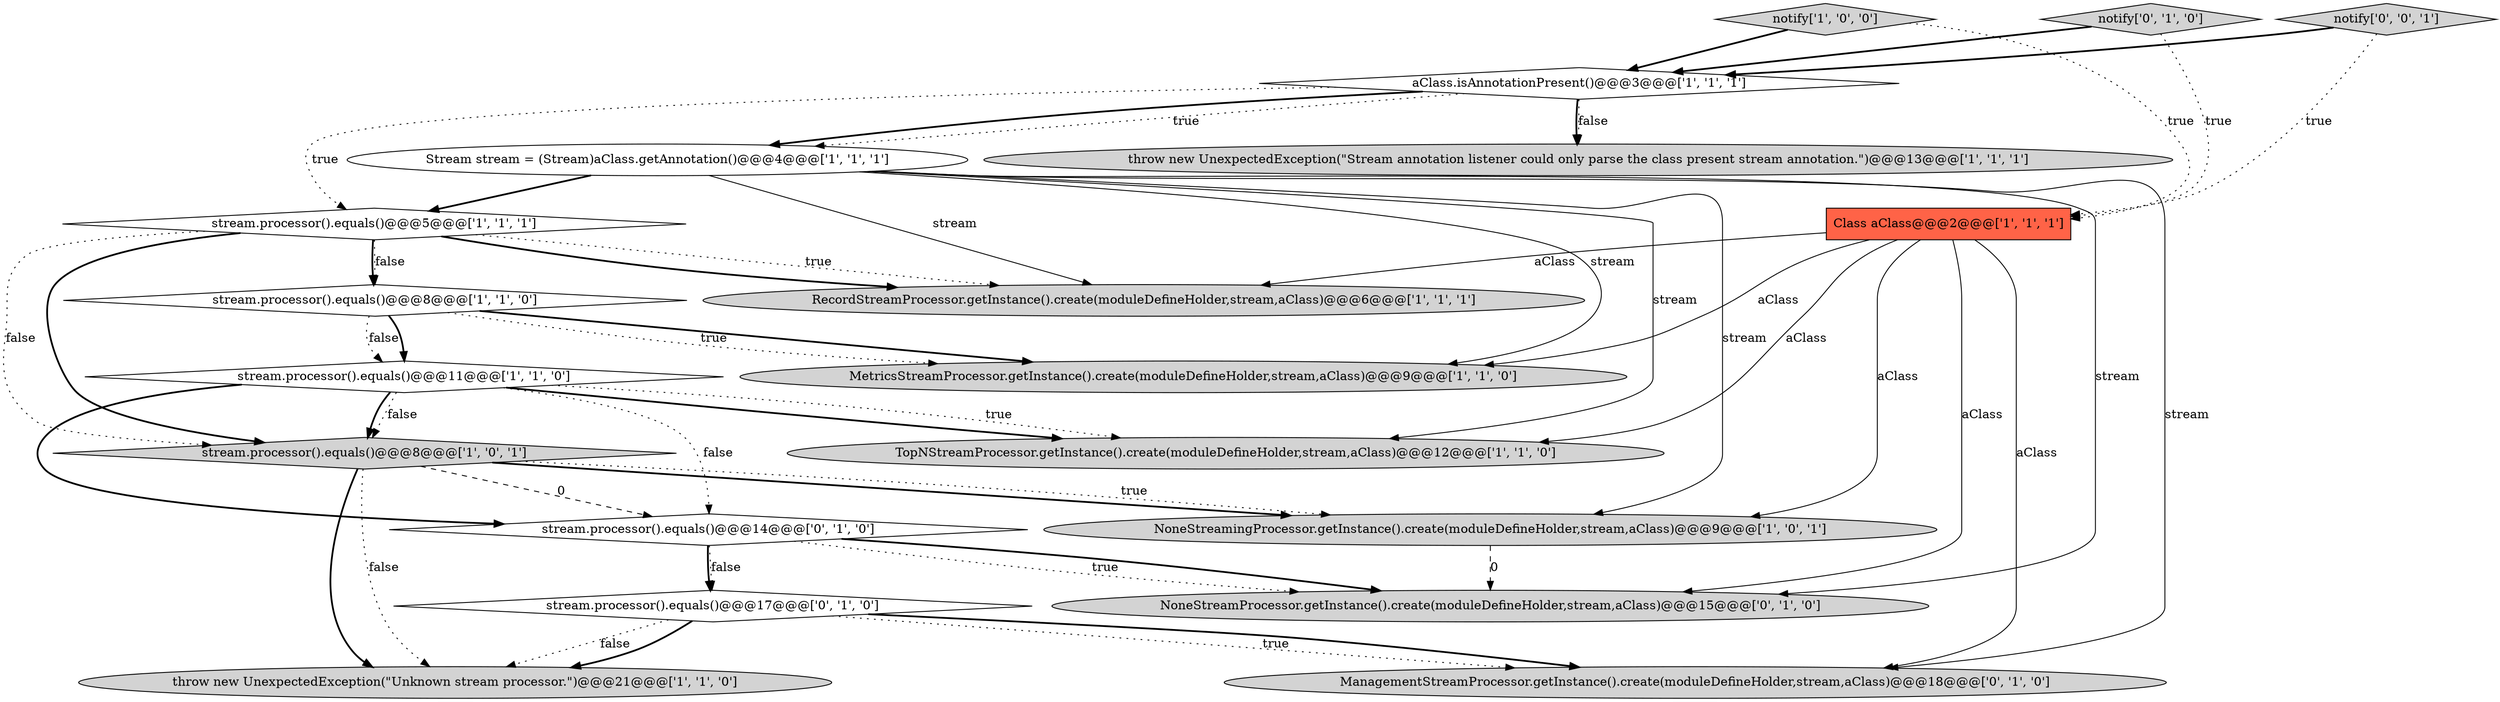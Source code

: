 digraph {
9 [style = filled, label = "notify['1', '0', '0']", fillcolor = lightgray, shape = diamond image = "AAA0AAABBB1BBB"];
6 [style = filled, label = "stream.processor().equals()@@@8@@@['1', '0', '1']", fillcolor = lightgray, shape = diamond image = "AAA0AAABBB1BBB"];
3 [style = filled, label = "RecordStreamProcessor.getInstance().create(moduleDefineHolder,stream,aClass)@@@6@@@['1', '1', '1']", fillcolor = lightgray, shape = ellipse image = "AAA0AAABBB1BBB"];
11 [style = filled, label = "TopNStreamProcessor.getInstance().create(moduleDefineHolder,stream,aClass)@@@12@@@['1', '1', '0']", fillcolor = lightgray, shape = ellipse image = "AAA0AAABBB1BBB"];
12 [style = filled, label = "Class aClass@@@2@@@['1', '1', '1']", fillcolor = tomato, shape = box image = "AAA0AAABBB1BBB"];
16 [style = filled, label = "ManagementStreamProcessor.getInstance().create(moduleDefineHolder,stream,aClass)@@@18@@@['0', '1', '0']", fillcolor = lightgray, shape = ellipse image = "AAA1AAABBB2BBB"];
17 [style = filled, label = "stream.processor().equals()@@@17@@@['0', '1', '0']", fillcolor = white, shape = diamond image = "AAA1AAABBB2BBB"];
2 [style = filled, label = "Stream stream = (Stream)aClass.getAnnotation()@@@4@@@['1', '1', '1']", fillcolor = white, shape = ellipse image = "AAA0AAABBB1BBB"];
13 [style = filled, label = "aClass.isAnnotationPresent()@@@3@@@['1', '1', '1']", fillcolor = white, shape = diamond image = "AAA0AAABBB1BBB"];
14 [style = filled, label = "NoneStreamProcessor.getInstance().create(moduleDefineHolder,stream,aClass)@@@15@@@['0', '1', '0']", fillcolor = lightgray, shape = ellipse image = "AAA1AAABBB2BBB"];
5 [style = filled, label = "stream.processor().equals()@@@11@@@['1', '1', '0']", fillcolor = white, shape = diamond image = "AAA0AAABBB1BBB"];
19 [style = filled, label = "notify['0', '0', '1']", fillcolor = lightgray, shape = diamond image = "AAA0AAABBB3BBB"];
4 [style = filled, label = "throw new UnexpectedException(\"Stream annotation listener could only parse the class present stream annotation.\")@@@13@@@['1', '1', '1']", fillcolor = lightgray, shape = ellipse image = "AAA0AAABBB1BBB"];
7 [style = filled, label = "stream.processor().equals()@@@5@@@['1', '1', '1']", fillcolor = white, shape = diamond image = "AAA0AAABBB1BBB"];
18 [style = filled, label = "notify['0', '1', '0']", fillcolor = lightgray, shape = diamond image = "AAA0AAABBB2BBB"];
15 [style = filled, label = "stream.processor().equals()@@@14@@@['0', '1', '0']", fillcolor = white, shape = diamond image = "AAA1AAABBB2BBB"];
1 [style = filled, label = "MetricsStreamProcessor.getInstance().create(moduleDefineHolder,stream,aClass)@@@9@@@['1', '1', '0']", fillcolor = lightgray, shape = ellipse image = "AAA0AAABBB1BBB"];
8 [style = filled, label = "stream.processor().equals()@@@8@@@['1', '1', '0']", fillcolor = white, shape = diamond image = "AAA0AAABBB1BBB"];
10 [style = filled, label = "NoneStreamingProcessor.getInstance().create(moduleDefineHolder,stream,aClass)@@@9@@@['1', '0', '1']", fillcolor = lightgray, shape = ellipse image = "AAA0AAABBB1BBB"];
0 [style = filled, label = "throw new UnexpectedException(\"Unknown stream processor.\")@@@21@@@['1', '1', '0']", fillcolor = lightgray, shape = ellipse image = "AAA0AAABBB1BBB"];
12->3 [style = solid, label="aClass"];
2->11 [style = solid, label="stream"];
8->5 [style = dotted, label="false"];
5->11 [style = dotted, label="true"];
7->8 [style = bold, label=""];
13->4 [style = bold, label=""];
8->5 [style = bold, label=""];
17->16 [style = dotted, label="true"];
2->7 [style = bold, label=""];
10->14 [style = dashed, label="0"];
7->6 [style = dotted, label="false"];
6->0 [style = bold, label=""];
9->13 [style = bold, label=""];
2->10 [style = solid, label="stream"];
18->13 [style = bold, label=""];
7->6 [style = bold, label=""];
17->0 [style = dotted, label="false"];
13->4 [style = dotted, label="false"];
5->15 [style = dotted, label="false"];
2->1 [style = solid, label="stream"];
12->11 [style = solid, label="aClass"];
18->12 [style = dotted, label="true"];
19->13 [style = bold, label=""];
15->17 [style = dotted, label="false"];
6->10 [style = bold, label=""];
7->3 [style = bold, label=""];
8->1 [style = bold, label=""];
13->2 [style = dotted, label="true"];
6->10 [style = dotted, label="true"];
2->16 [style = solid, label="stream"];
19->12 [style = dotted, label="true"];
5->11 [style = bold, label=""];
2->3 [style = solid, label="stream"];
15->14 [style = bold, label=""];
12->14 [style = solid, label="aClass"];
12->16 [style = solid, label="aClass"];
5->6 [style = dotted, label="false"];
7->8 [style = dotted, label="false"];
6->15 [style = dashed, label="0"];
6->0 [style = dotted, label="false"];
9->12 [style = dotted, label="true"];
15->14 [style = dotted, label="true"];
13->2 [style = bold, label=""];
17->16 [style = bold, label=""];
8->1 [style = dotted, label="true"];
12->10 [style = solid, label="aClass"];
13->7 [style = dotted, label="true"];
17->0 [style = bold, label=""];
5->6 [style = bold, label=""];
7->3 [style = dotted, label="true"];
5->15 [style = bold, label=""];
12->1 [style = solid, label="aClass"];
2->14 [style = solid, label="stream"];
15->17 [style = bold, label=""];
}
